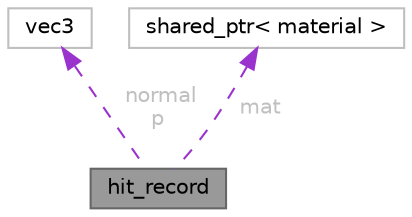 digraph "hit_record"
{
 // LATEX_PDF_SIZE
  bgcolor="transparent";
  edge [fontname=Helvetica,fontsize=10,labelfontname=Helvetica,labelfontsize=10];
  node [fontname=Helvetica,fontsize=10,shape=box,height=0.2,width=0.4];
  Node1 [id="Node000001",label="hit_record",height=0.2,width=0.4,color="gray40", fillcolor="grey60", style="filled", fontcolor="black",tooltip=" "];
  Node2 -> Node1 [id="edge1_Node000001_Node000002",dir="back",color="darkorchid3",style="dashed",tooltip=" ",label=" normal\np",fontcolor="grey" ];
  Node2 [id="Node000002",label="vec3",height=0.2,width=0.4,color="grey75", fillcolor="white", style="filled",URL="$classvec3.html",tooltip=" "];
  Node3 -> Node1 [id="edge2_Node000001_Node000003",dir="back",color="darkorchid3",style="dashed",tooltip=" ",label=" mat",fontcolor="grey" ];
  Node3 [id="Node000003",label="shared_ptr\< material \>",height=0.2,width=0.4,color="grey75", fillcolor="white", style="filled",tooltip=" "];
}
